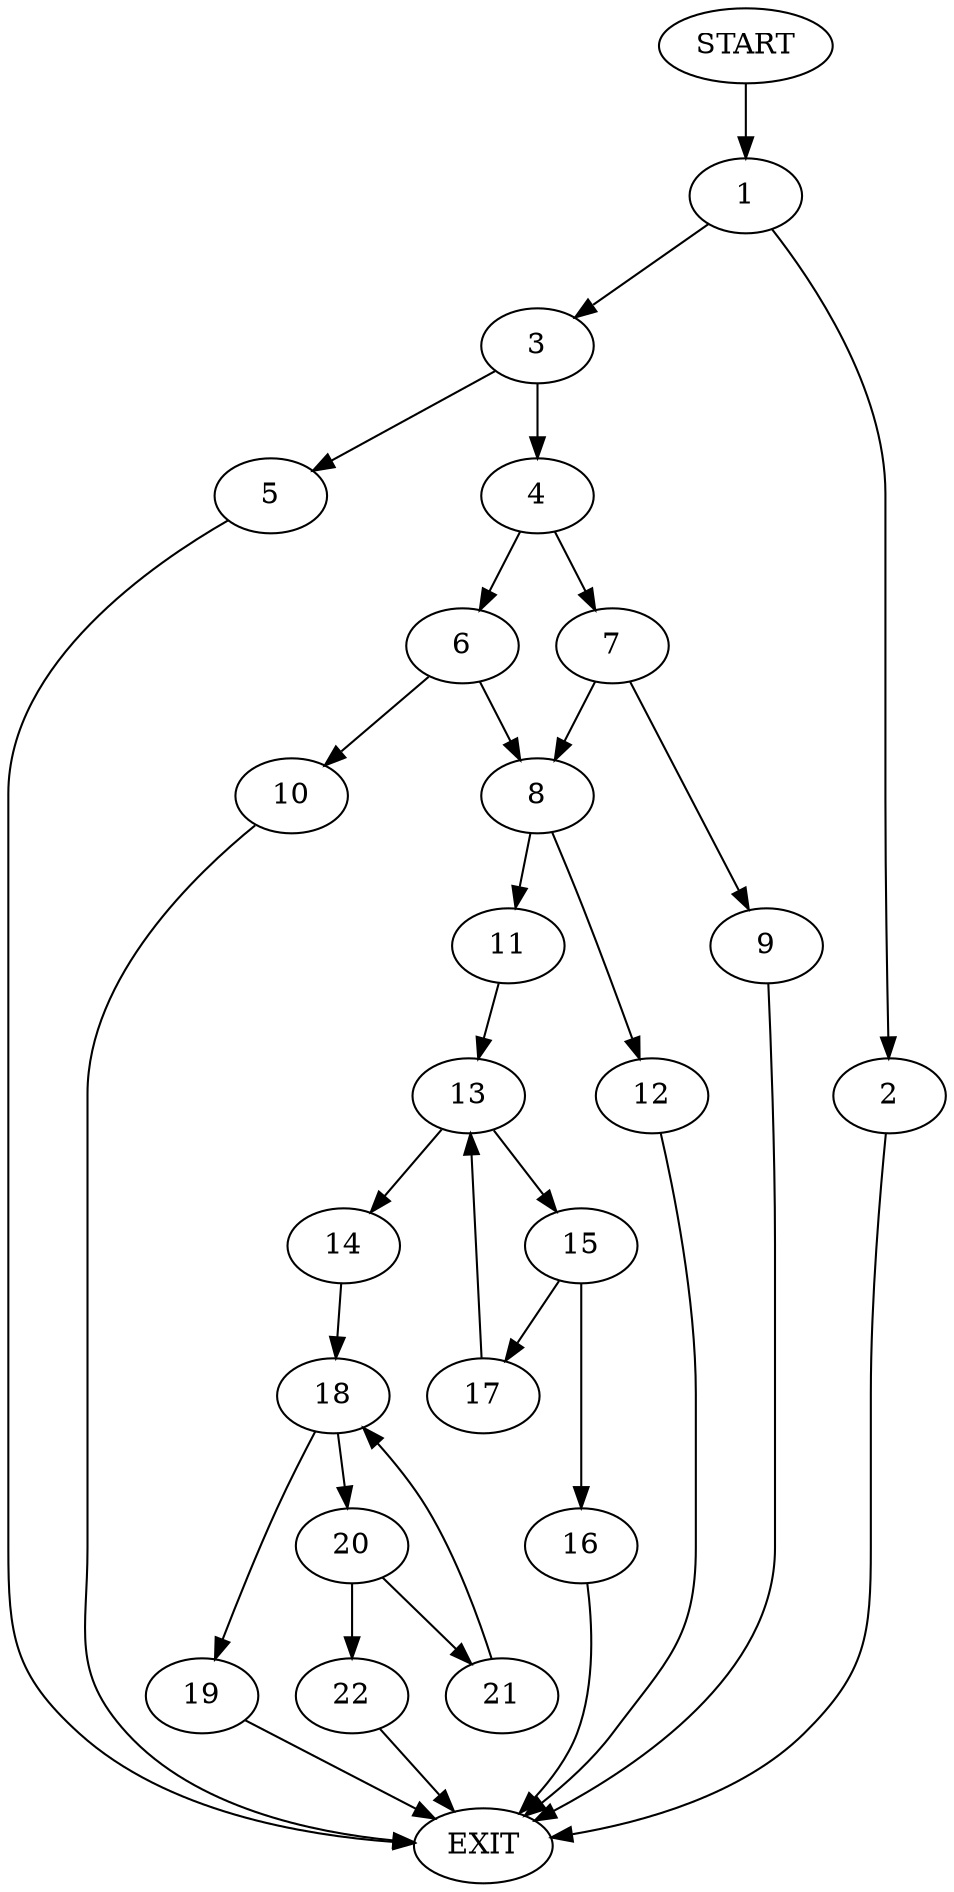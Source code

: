 digraph {
0 [label="START"]
23 [label="EXIT"]
0 -> 1
1 -> 2
1 -> 3
2 -> 23
3 -> 4
3 -> 5
5 -> 23
4 -> 6
4 -> 7
7 -> 8
7 -> 9
6 -> 8
6 -> 10
8 -> 11
8 -> 12
10 -> 23
9 -> 23
12 -> 23
11 -> 13
13 -> 14
13 -> 15
15 -> 16
15 -> 17
14 -> 18
17 -> 13
16 -> 23
18 -> 19
18 -> 20
19 -> 23
20 -> 21
20 -> 22
21 -> 18
22 -> 23
}
